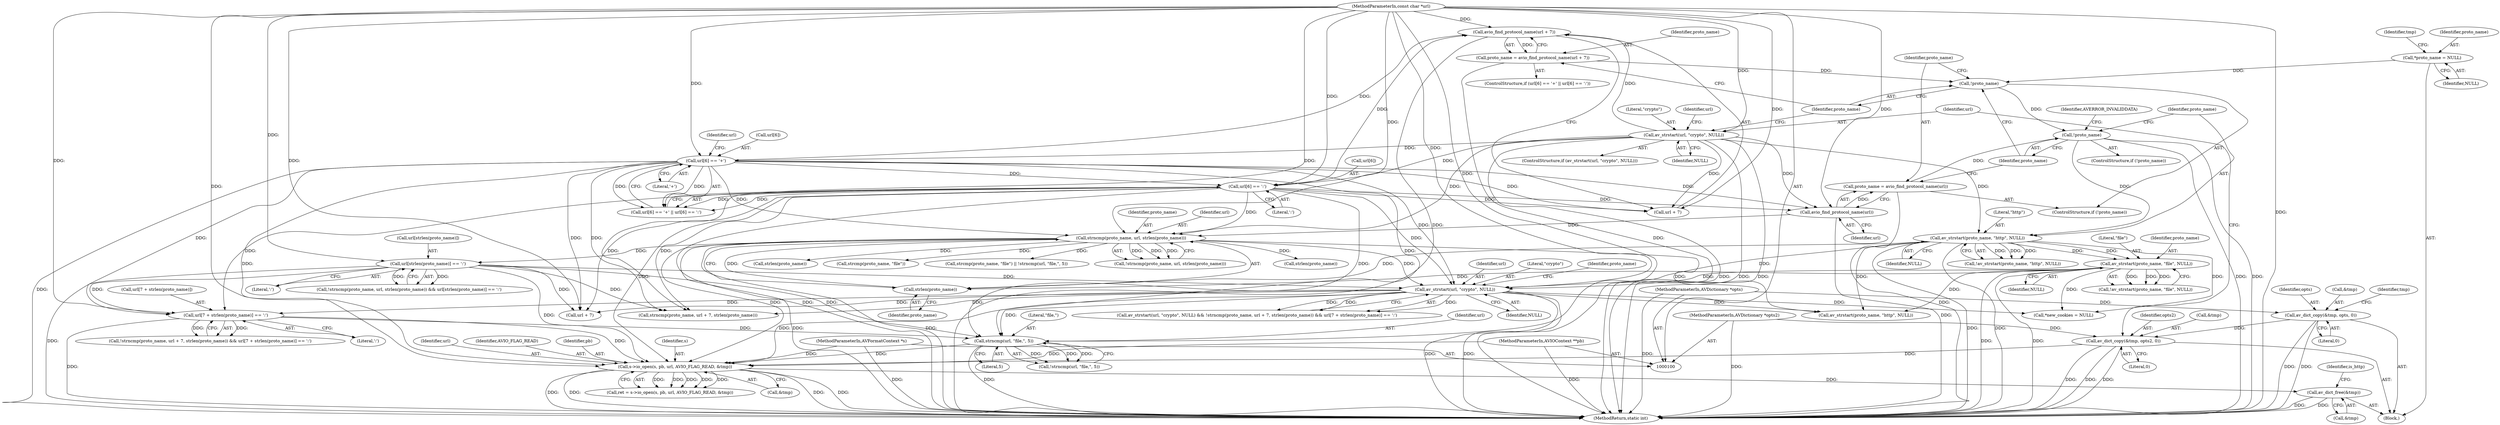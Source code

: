 digraph "1_FFmpeg_189ff4219644532bdfa7bab28dfedaee4d6d4021@API" {
"1000288" [label="(Call,av_dict_free(&tmp))"];
"1000236" [label="(Call,s->io_open(s, pb, url, AVIO_FLAG_READ, &tmp))"];
"1000101" [label="(MethodParameterIn,AVFormatContext *s)"];
"1000102" [label="(MethodParameterIn,AVIOContext **pb)"];
"1000186" [label="(Call,strncmp(proto_name, url, strlen(proto_name)))"];
"1000189" [label="(Call,strlen(proto_name))"];
"1000177" [label="(Call,av_strstart(proto_name, \"file\", NULL))"];
"1000172" [label="(Call,av_strstart(proto_name, \"http\", NULL))"];
"1000165" [label="(Call,!proto_name)"];
"1000158" [label="(Call,!proto_name)"];
"1000151" [label="(Call,proto_name = avio_find_protocol_name(url + 7))"];
"1000153" [label="(Call,avio_find_protocol_name(url + 7))"];
"1000141" [label="(Call,url[6] == '+')"];
"1000134" [label="(Call,av_strstart(url, \"crypto\", NULL))"];
"1000103" [label="(MethodParameterIn,const char *url)"];
"1000146" [label="(Call,url[6] == ':')"];
"1000119" [label="(Call,*proto_name = NULL)"];
"1000160" [label="(Call,proto_name = avio_find_protocol_name(url))"];
"1000162" [label="(Call,avio_find_protocol_name(url))"];
"1000200" [label="(Call,av_strstart(url, \"crypto\", NULL))"];
"1000191" [label="(Call,url[strlen(proto_name)] == ':')"];
"1000213" [label="(Call,url[7 + strlen(proto_name)] == ':')"];
"1000228" [label="(Call,strncmp(url, \"file,\", 5))"];
"1000128" [label="(Call,av_dict_copy(&tmp, opts2, 0))"];
"1000123" [label="(Call,av_dict_copy(&tmp, opts, 0))"];
"1000104" [label="(MethodParameterIn,AVDictionary *opts)"];
"1000105" [label="(MethodParameterIn,AVDictionary *opts2)"];
"1000124" [label="(Call,&tmp)"];
"1000131" [label="(Identifier,opts2)"];
"1000174" [label="(Literal,\"http\")"];
"1000234" [label="(Call,ret = s->io_open(s, pb, url, AVIO_FLAG_READ, &tmp))"];
"1000146" [label="(Call,url[6] == ':')"];
"1000296" [label="(Call,av_strstart(proto_name, \"http\", NULL))"];
"1000173" [label="(Identifier,proto_name)"];
"1000213" [label="(Call,url[7 + strlen(proto_name)] == ':')"];
"1000133" [label="(ControlStructure,if (av_strstart(url, \"crypto\", NULL)))"];
"1000237" [label="(Identifier,s)"];
"1000196" [label="(Literal,':')"];
"1000211" [label="(Call,strlen(proto_name))"];
"1000199" [label="(Call,av_strstart(url, \"crypto\", NULL) && !strncmp(proto_name, url + 7, strlen(proto_name)) && url[7 + strlen(proto_name)] == ':')"];
"1000171" [label="(Call,!av_strstart(proto_name, \"http\", NULL))"];
"1000104" [label="(MethodParameterIn,AVDictionary *opts)"];
"1000143" [label="(Identifier,url)"];
"1000227" [label="(Call,!strncmp(url, \"file,\", 5))"];
"1000130" [label="(Identifier,tmp)"];
"1000158" [label="(Call,!proto_name)"];
"1000236" [label="(Call,s->io_open(s, pb, url, AVIO_FLAG_READ, &tmp))"];
"1000220" [label="(Literal,':')"];
"1000140" [label="(Call,url[6] == '+' || url[6] == ':')"];
"1000102" [label="(MethodParameterIn,AVIOContext **pb)"];
"1000151" [label="(Call,proto_name = avio_find_protocol_name(url + 7))"];
"1000208" [label="(Call,url + 7)"];
"1000125" [label="(Identifier,tmp)"];
"1000239" [label="(Identifier,url)"];
"1000179" [label="(Literal,\"file\")"];
"1000190" [label="(Identifier,proto_name)"];
"1000160" [label="(Call,proto_name = avio_find_protocol_name(url))"];
"1000206" [label="(Call,strncmp(proto_name, url + 7, strlen(proto_name)))"];
"1000120" [label="(Identifier,proto_name)"];
"1000191" [label="(Call,url[strlen(proto_name)] == ':')"];
"1000288" [label="(Call,av_dict_free(&tmp))"];
"1000136" [label="(Literal,\"crypto\")"];
"1000101" [label="(MethodParameterIn,AVFormatContext *s)"];
"1000203" [label="(Identifier,NULL)"];
"1000105" [label="(MethodParameterIn,AVDictionary *opts2)"];
"1000177" [label="(Call,av_strstart(proto_name, \"file\", NULL))"];
"1000180" [label="(Identifier,NULL)"];
"1000142" [label="(Call,url[6])"];
"1000153" [label="(Call,avio_find_protocol_name(url + 7))"];
"1000189" [label="(Call,strlen(proto_name))"];
"1000127" [label="(Literal,0)"];
"1000184" [label="(Call,!strncmp(proto_name, url, strlen(proto_name)) && url[strlen(proto_name)] == ':')"];
"1000230" [label="(Literal,\"file,\")"];
"1000187" [label="(Identifier,proto_name)"];
"1000163" [label="(Identifier,url)"];
"1000152" [label="(Identifier,proto_name)"];
"1000147" [label="(Call,url[6])"];
"1000141" [label="(Call,url[6] == '+')"];
"1000148" [label="(Identifier,url)"];
"1000229" [label="(Identifier,url)"];
"1000103" [label="(MethodParameterIn,const char *url)"];
"1000224" [label="(Call,strcmp(proto_name, \"file\"))"];
"1000223" [label="(Call,strcmp(proto_name, \"file\") || !strncmp(url, \"file,\", 5))"];
"1000132" [label="(Literal,0)"];
"1000128" [label="(Call,av_dict_copy(&tmp, opts2, 0))"];
"1000150" [label="(Literal,':')"];
"1000214" [label="(Call,url[7 + strlen(proto_name)])"];
"1000161" [label="(Identifier,proto_name)"];
"1000249" [label="(Call,*new_cookies = NULL)"];
"1000188" [label="(Identifier,url)"];
"1000240" [label="(Identifier,AVIO_FLAG_READ)"];
"1000165" [label="(Call,!proto_name)"];
"1000302" [label="(MethodReturn,static int)"];
"1000166" [label="(Identifier,proto_name)"];
"1000134" [label="(Call,av_strstart(url, \"crypto\", NULL))"];
"1000172" [label="(Call,av_strstart(proto_name, \"http\", NULL))"];
"1000202" [label="(Literal,\"crypto\")"];
"1000162" [label="(Call,avio_find_protocol_name(url))"];
"1000185" [label="(Call,!strncmp(proto_name, url, strlen(proto_name)))"];
"1000207" [label="(Identifier,proto_name)"];
"1000194" [label="(Call,strlen(proto_name))"];
"1000123" [label="(Call,av_dict_copy(&tmp, opts, 0))"];
"1000178" [label="(Identifier,proto_name)"];
"1000289" [label="(Call,&tmp)"];
"1000119" [label="(Call,*proto_name = NULL)"];
"1000231" [label="(Literal,5)"];
"1000175" [label="(Identifier,NULL)"];
"1000228" [label="(Call,strncmp(url, \"file,\", 5))"];
"1000204" [label="(Call,!strncmp(proto_name, url + 7, strlen(proto_name)) && url[7 + strlen(proto_name)] == ':')"];
"1000139" [label="(ControlStructure,if (url[6] == '+' || url[6] == ':'))"];
"1000186" [label="(Call,strncmp(proto_name, url, strlen(proto_name)))"];
"1000192" [label="(Call,url[strlen(proto_name)])"];
"1000201" [label="(Identifier,url)"];
"1000129" [label="(Call,&tmp)"];
"1000176" [label="(Call,!av_strstart(proto_name, \"file\", NULL))"];
"1000137" [label="(Identifier,NULL)"];
"1000238" [label="(Identifier,pb)"];
"1000241" [label="(Call,&tmp)"];
"1000157" [label="(ControlStructure,if (!proto_name))"];
"1000121" [label="(Identifier,NULL)"];
"1000159" [label="(Identifier,proto_name)"];
"1000154" [label="(Call,url + 7)"];
"1000292" [label="(Identifier,is_http)"];
"1000168" [label="(Identifier,AVERROR_INVALIDDATA)"];
"1000107" [label="(Block,)"];
"1000135" [label="(Identifier,url)"];
"1000164" [label="(ControlStructure,if (!proto_name))"];
"1000200" [label="(Call,av_strstart(url, \"crypto\", NULL))"];
"1000126" [label="(Identifier,opts)"];
"1000145" [label="(Literal,'+')"];
"1000288" -> "1000107"  [label="AST: "];
"1000288" -> "1000289"  [label="CFG: "];
"1000289" -> "1000288"  [label="AST: "];
"1000292" -> "1000288"  [label="CFG: "];
"1000288" -> "1000302"  [label="DDG: "];
"1000288" -> "1000302"  [label="DDG: "];
"1000236" -> "1000288"  [label="DDG: "];
"1000236" -> "1000234"  [label="AST: "];
"1000236" -> "1000241"  [label="CFG: "];
"1000237" -> "1000236"  [label="AST: "];
"1000238" -> "1000236"  [label="AST: "];
"1000239" -> "1000236"  [label="AST: "];
"1000240" -> "1000236"  [label="AST: "];
"1000241" -> "1000236"  [label="AST: "];
"1000234" -> "1000236"  [label="CFG: "];
"1000236" -> "1000302"  [label="DDG: "];
"1000236" -> "1000302"  [label="DDG: "];
"1000236" -> "1000302"  [label="DDG: "];
"1000236" -> "1000302"  [label="DDG: "];
"1000236" -> "1000234"  [label="DDG: "];
"1000236" -> "1000234"  [label="DDG: "];
"1000236" -> "1000234"  [label="DDG: "];
"1000236" -> "1000234"  [label="DDG: "];
"1000236" -> "1000234"  [label="DDG: "];
"1000101" -> "1000236"  [label="DDG: "];
"1000102" -> "1000236"  [label="DDG: "];
"1000186" -> "1000236"  [label="DDG: "];
"1000141" -> "1000236"  [label="DDG: "];
"1000200" -> "1000236"  [label="DDG: "];
"1000213" -> "1000236"  [label="DDG: "];
"1000228" -> "1000236"  [label="DDG: "];
"1000146" -> "1000236"  [label="DDG: "];
"1000191" -> "1000236"  [label="DDG: "];
"1000103" -> "1000236"  [label="DDG: "];
"1000128" -> "1000236"  [label="DDG: "];
"1000101" -> "1000100"  [label="AST: "];
"1000101" -> "1000302"  [label="DDG: "];
"1000102" -> "1000100"  [label="AST: "];
"1000102" -> "1000302"  [label="DDG: "];
"1000186" -> "1000185"  [label="AST: "];
"1000186" -> "1000189"  [label="CFG: "];
"1000187" -> "1000186"  [label="AST: "];
"1000188" -> "1000186"  [label="AST: "];
"1000189" -> "1000186"  [label="AST: "];
"1000185" -> "1000186"  [label="CFG: "];
"1000186" -> "1000302"  [label="DDG: "];
"1000186" -> "1000302"  [label="DDG: "];
"1000186" -> "1000185"  [label="DDG: "];
"1000186" -> "1000185"  [label="DDG: "];
"1000186" -> "1000185"  [label="DDG: "];
"1000189" -> "1000186"  [label="DDG: "];
"1000141" -> "1000186"  [label="DDG: "];
"1000134" -> "1000186"  [label="DDG: "];
"1000162" -> "1000186"  [label="DDG: "];
"1000146" -> "1000186"  [label="DDG: "];
"1000103" -> "1000186"  [label="DDG: "];
"1000186" -> "1000191"  [label="DDG: "];
"1000186" -> "1000194"  [label="DDG: "];
"1000186" -> "1000200"  [label="DDG: "];
"1000186" -> "1000211"  [label="DDG: "];
"1000186" -> "1000223"  [label="DDG: "];
"1000186" -> "1000224"  [label="DDG: "];
"1000186" -> "1000296"  [label="DDG: "];
"1000189" -> "1000190"  [label="CFG: "];
"1000190" -> "1000189"  [label="AST: "];
"1000177" -> "1000189"  [label="DDG: "];
"1000172" -> "1000189"  [label="DDG: "];
"1000177" -> "1000176"  [label="AST: "];
"1000177" -> "1000180"  [label="CFG: "];
"1000178" -> "1000177"  [label="AST: "];
"1000179" -> "1000177"  [label="AST: "];
"1000180" -> "1000177"  [label="AST: "];
"1000176" -> "1000177"  [label="CFG: "];
"1000177" -> "1000302"  [label="DDG: "];
"1000177" -> "1000302"  [label="DDG: "];
"1000177" -> "1000176"  [label="DDG: "];
"1000177" -> "1000176"  [label="DDG: "];
"1000177" -> "1000176"  [label="DDG: "];
"1000172" -> "1000177"  [label="DDG: "];
"1000172" -> "1000177"  [label="DDG: "];
"1000177" -> "1000200"  [label="DDG: "];
"1000177" -> "1000249"  [label="DDG: "];
"1000177" -> "1000296"  [label="DDG: "];
"1000172" -> "1000171"  [label="AST: "];
"1000172" -> "1000175"  [label="CFG: "];
"1000173" -> "1000172"  [label="AST: "];
"1000174" -> "1000172"  [label="AST: "];
"1000175" -> "1000172"  [label="AST: "];
"1000171" -> "1000172"  [label="CFG: "];
"1000172" -> "1000302"  [label="DDG: "];
"1000172" -> "1000302"  [label="DDG: "];
"1000172" -> "1000171"  [label="DDG: "];
"1000172" -> "1000171"  [label="DDG: "];
"1000172" -> "1000171"  [label="DDG: "];
"1000165" -> "1000172"  [label="DDG: "];
"1000134" -> "1000172"  [label="DDG: "];
"1000172" -> "1000200"  [label="DDG: "];
"1000172" -> "1000249"  [label="DDG: "];
"1000172" -> "1000296"  [label="DDG: "];
"1000165" -> "1000164"  [label="AST: "];
"1000165" -> "1000166"  [label="CFG: "];
"1000166" -> "1000165"  [label="AST: "];
"1000168" -> "1000165"  [label="CFG: "];
"1000173" -> "1000165"  [label="CFG: "];
"1000165" -> "1000302"  [label="DDG: "];
"1000165" -> "1000302"  [label="DDG: "];
"1000158" -> "1000165"  [label="DDG: "];
"1000160" -> "1000165"  [label="DDG: "];
"1000158" -> "1000157"  [label="AST: "];
"1000158" -> "1000159"  [label="CFG: "];
"1000159" -> "1000158"  [label="AST: "];
"1000161" -> "1000158"  [label="CFG: "];
"1000166" -> "1000158"  [label="CFG: "];
"1000151" -> "1000158"  [label="DDG: "];
"1000119" -> "1000158"  [label="DDG: "];
"1000151" -> "1000139"  [label="AST: "];
"1000151" -> "1000153"  [label="CFG: "];
"1000152" -> "1000151"  [label="AST: "];
"1000153" -> "1000151"  [label="AST: "];
"1000159" -> "1000151"  [label="CFG: "];
"1000151" -> "1000302"  [label="DDG: "];
"1000153" -> "1000151"  [label="DDG: "];
"1000153" -> "1000154"  [label="CFG: "];
"1000154" -> "1000153"  [label="AST: "];
"1000153" -> "1000302"  [label="DDG: "];
"1000141" -> "1000153"  [label="DDG: "];
"1000134" -> "1000153"  [label="DDG: "];
"1000146" -> "1000153"  [label="DDG: "];
"1000103" -> "1000153"  [label="DDG: "];
"1000141" -> "1000140"  [label="AST: "];
"1000141" -> "1000145"  [label="CFG: "];
"1000142" -> "1000141"  [label="AST: "];
"1000145" -> "1000141"  [label="AST: "];
"1000148" -> "1000141"  [label="CFG: "];
"1000140" -> "1000141"  [label="CFG: "];
"1000141" -> "1000302"  [label="DDG: "];
"1000141" -> "1000140"  [label="DDG: "];
"1000141" -> "1000140"  [label="DDG: "];
"1000134" -> "1000141"  [label="DDG: "];
"1000103" -> "1000141"  [label="DDG: "];
"1000141" -> "1000146"  [label="DDG: "];
"1000141" -> "1000154"  [label="DDG: "];
"1000141" -> "1000162"  [label="DDG: "];
"1000141" -> "1000200"  [label="DDG: "];
"1000141" -> "1000206"  [label="DDG: "];
"1000141" -> "1000208"  [label="DDG: "];
"1000141" -> "1000213"  [label="DDG: "];
"1000141" -> "1000228"  [label="DDG: "];
"1000134" -> "1000133"  [label="AST: "];
"1000134" -> "1000137"  [label="CFG: "];
"1000135" -> "1000134"  [label="AST: "];
"1000136" -> "1000134"  [label="AST: "];
"1000137" -> "1000134"  [label="AST: "];
"1000143" -> "1000134"  [label="CFG: "];
"1000159" -> "1000134"  [label="CFG: "];
"1000134" -> "1000302"  [label="DDG: "];
"1000134" -> "1000302"  [label="DDG: "];
"1000134" -> "1000302"  [label="DDG: "];
"1000103" -> "1000134"  [label="DDG: "];
"1000134" -> "1000146"  [label="DDG: "];
"1000134" -> "1000154"  [label="DDG: "];
"1000134" -> "1000162"  [label="DDG: "];
"1000103" -> "1000100"  [label="AST: "];
"1000103" -> "1000302"  [label="DDG: "];
"1000103" -> "1000146"  [label="DDG: "];
"1000103" -> "1000154"  [label="DDG: "];
"1000103" -> "1000162"  [label="DDG: "];
"1000103" -> "1000191"  [label="DDG: "];
"1000103" -> "1000200"  [label="DDG: "];
"1000103" -> "1000206"  [label="DDG: "];
"1000103" -> "1000208"  [label="DDG: "];
"1000103" -> "1000213"  [label="DDG: "];
"1000103" -> "1000228"  [label="DDG: "];
"1000146" -> "1000140"  [label="AST: "];
"1000146" -> "1000150"  [label="CFG: "];
"1000147" -> "1000146"  [label="AST: "];
"1000150" -> "1000146"  [label="AST: "];
"1000140" -> "1000146"  [label="CFG: "];
"1000146" -> "1000302"  [label="DDG: "];
"1000146" -> "1000140"  [label="DDG: "];
"1000146" -> "1000140"  [label="DDG: "];
"1000146" -> "1000154"  [label="DDG: "];
"1000146" -> "1000162"  [label="DDG: "];
"1000146" -> "1000200"  [label="DDG: "];
"1000146" -> "1000206"  [label="DDG: "];
"1000146" -> "1000208"  [label="DDG: "];
"1000146" -> "1000213"  [label="DDG: "];
"1000146" -> "1000228"  [label="DDG: "];
"1000119" -> "1000107"  [label="AST: "];
"1000119" -> "1000121"  [label="CFG: "];
"1000120" -> "1000119"  [label="AST: "];
"1000121" -> "1000119"  [label="AST: "];
"1000125" -> "1000119"  [label="CFG: "];
"1000160" -> "1000157"  [label="AST: "];
"1000160" -> "1000162"  [label="CFG: "];
"1000161" -> "1000160"  [label="AST: "];
"1000162" -> "1000160"  [label="AST: "];
"1000166" -> "1000160"  [label="CFG: "];
"1000160" -> "1000302"  [label="DDG: "];
"1000162" -> "1000160"  [label="DDG: "];
"1000162" -> "1000163"  [label="CFG: "];
"1000163" -> "1000162"  [label="AST: "];
"1000162" -> "1000302"  [label="DDG: "];
"1000200" -> "1000199"  [label="AST: "];
"1000200" -> "1000203"  [label="CFG: "];
"1000201" -> "1000200"  [label="AST: "];
"1000202" -> "1000200"  [label="AST: "];
"1000203" -> "1000200"  [label="AST: "];
"1000207" -> "1000200"  [label="CFG: "];
"1000199" -> "1000200"  [label="CFG: "];
"1000200" -> "1000302"  [label="DDG: "];
"1000200" -> "1000302"  [label="DDG: "];
"1000200" -> "1000199"  [label="DDG: "];
"1000200" -> "1000199"  [label="DDG: "];
"1000200" -> "1000199"  [label="DDG: "];
"1000191" -> "1000200"  [label="DDG: "];
"1000200" -> "1000206"  [label="DDG: "];
"1000200" -> "1000208"  [label="DDG: "];
"1000200" -> "1000213"  [label="DDG: "];
"1000200" -> "1000228"  [label="DDG: "];
"1000200" -> "1000249"  [label="DDG: "];
"1000200" -> "1000296"  [label="DDG: "];
"1000191" -> "1000184"  [label="AST: "];
"1000191" -> "1000196"  [label="CFG: "];
"1000192" -> "1000191"  [label="AST: "];
"1000196" -> "1000191"  [label="AST: "];
"1000184" -> "1000191"  [label="CFG: "];
"1000191" -> "1000302"  [label="DDG: "];
"1000191" -> "1000184"  [label="DDG: "];
"1000191" -> "1000184"  [label="DDG: "];
"1000191" -> "1000206"  [label="DDG: "];
"1000191" -> "1000208"  [label="DDG: "];
"1000191" -> "1000213"  [label="DDG: "];
"1000191" -> "1000228"  [label="DDG: "];
"1000213" -> "1000204"  [label="AST: "];
"1000213" -> "1000220"  [label="CFG: "];
"1000214" -> "1000213"  [label="AST: "];
"1000220" -> "1000213"  [label="AST: "];
"1000204" -> "1000213"  [label="CFG: "];
"1000213" -> "1000302"  [label="DDG: "];
"1000213" -> "1000204"  [label="DDG: "];
"1000213" -> "1000204"  [label="DDG: "];
"1000213" -> "1000228"  [label="DDG: "];
"1000228" -> "1000227"  [label="AST: "];
"1000228" -> "1000231"  [label="CFG: "];
"1000229" -> "1000228"  [label="AST: "];
"1000230" -> "1000228"  [label="AST: "];
"1000231" -> "1000228"  [label="AST: "];
"1000227" -> "1000228"  [label="CFG: "];
"1000228" -> "1000302"  [label="DDG: "];
"1000228" -> "1000227"  [label="DDG: "];
"1000228" -> "1000227"  [label="DDG: "];
"1000228" -> "1000227"  [label="DDG: "];
"1000128" -> "1000107"  [label="AST: "];
"1000128" -> "1000132"  [label="CFG: "];
"1000129" -> "1000128"  [label="AST: "];
"1000131" -> "1000128"  [label="AST: "];
"1000132" -> "1000128"  [label="AST: "];
"1000135" -> "1000128"  [label="CFG: "];
"1000128" -> "1000302"  [label="DDG: "];
"1000128" -> "1000302"  [label="DDG: "];
"1000128" -> "1000302"  [label="DDG: "];
"1000123" -> "1000128"  [label="DDG: "];
"1000105" -> "1000128"  [label="DDG: "];
"1000123" -> "1000107"  [label="AST: "];
"1000123" -> "1000127"  [label="CFG: "];
"1000124" -> "1000123"  [label="AST: "];
"1000126" -> "1000123"  [label="AST: "];
"1000127" -> "1000123"  [label="AST: "];
"1000130" -> "1000123"  [label="CFG: "];
"1000123" -> "1000302"  [label="DDG: "];
"1000123" -> "1000302"  [label="DDG: "];
"1000104" -> "1000123"  [label="DDG: "];
"1000104" -> "1000100"  [label="AST: "];
"1000104" -> "1000302"  [label="DDG: "];
"1000105" -> "1000100"  [label="AST: "];
"1000105" -> "1000302"  [label="DDG: "];
}
